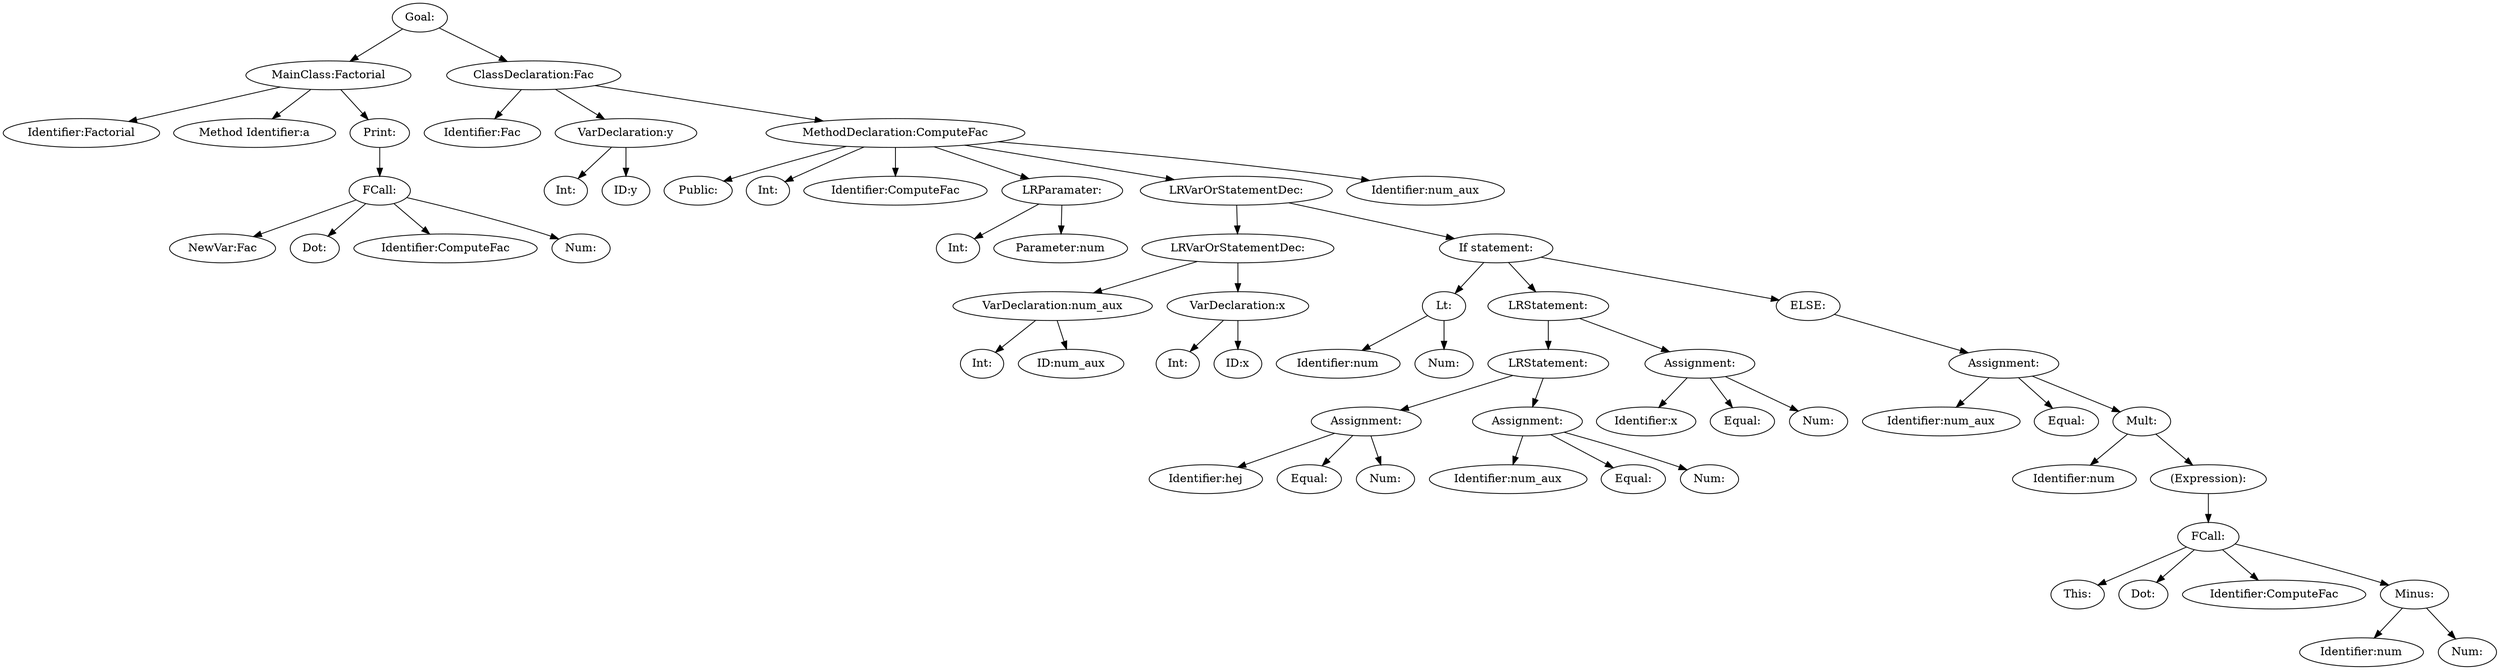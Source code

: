 digraph {
n0 [label="Goal:"];
n1 [label="MainClass:Factorial"];
n2 [label="Identifier:Factorial"];
n1 -> n2
n3 [label="Method Identifier:a"];
n1 -> n3
n4 [label="Print:"];
n5 [label="FCall:"];
n6 [label="NewVar:Fac"];
n5 -> n6
n7 [label="Dot:"];
n5 -> n7
n8 [label="Identifier:ComputeFac"];
n5 -> n8
n9 [label="Num:"];
n5 -> n9
n4 -> n5
n1 -> n4
n0 -> n1
n10 [label="ClassDeclaration:Fac"];
n11 [label="Identifier:Fac"];
n10 -> n11
n12 [label="VarDeclaration:y"];
n13 [label="Int:"];
n12 -> n13
n14 [label="ID:y"];
n12 -> n14
n10 -> n12
n15 [label="MethodDeclaration:ComputeFac"];
n16 [label="Public:"];
n15 -> n16
n17 [label="Int:"];
n15 -> n17
n18 [label="Identifier:ComputeFac"];
n15 -> n18
n19 [label="LRParamater:"];
n20 [label="Int:"];
n19 -> n20
n21 [label="Parameter:num"];
n19 -> n21
n15 -> n19
n22 [label="LRVarOrStatementDec:"];
n23 [label="LRVarOrStatementDec:"];
n24 [label="VarDeclaration:num_aux"];
n25 [label="Int:"];
n24 -> n25
n26 [label="ID:num_aux"];
n24 -> n26
n23 -> n24
n27 [label="VarDeclaration:x"];
n28 [label="Int:"];
n27 -> n28
n29 [label="ID:x"];
n27 -> n29
n23 -> n27
n22 -> n23
n30 [label="If statement:"];
n31 [label="Lt:"];
n32 [label="Identifier:num"];
n31 -> n32
n33 [label="Num:"];
n31 -> n33
n30 -> n31
n34 [label="LRStatement:"];
n35 [label="LRStatement:"];
n36 [label="Assignment:"];
n37 [label="Identifier:hej"];
n36 -> n37
n38 [label="Equal:"];
n36 -> n38
n39 [label="Num:"];
n36 -> n39
n35 -> n36
n40 [label="Assignment:"];
n41 [label="Identifier:num_aux"];
n40 -> n41
n42 [label="Equal:"];
n40 -> n42
n43 [label="Num:"];
n40 -> n43
n35 -> n40
n34 -> n35
n44 [label="Assignment:"];
n45 [label="Identifier:x"];
n44 -> n45
n46 [label="Equal:"];
n44 -> n46
n47 [label="Num:"];
n44 -> n47
n34 -> n44
n30 -> n34
n48 [label="ELSE:"];
n49 [label="Assignment:"];
n50 [label="Identifier:num_aux"];
n49 -> n50
n51 [label="Equal:"];
n49 -> n51
n52 [label="Mult:"];
n53 [label="Identifier:num"];
n52 -> n53
n54 [label="(Expression):"];
n55 [label="FCall:"];
n56 [label="This:"];
n55 -> n56
n57 [label="Dot:"];
n55 -> n57
n58 [label="Identifier:ComputeFac"];
n55 -> n58
n59 [label="Minus:"];
n60 [label="Identifier:num"];
n59 -> n60
n61 [label="Num:"];
n59 -> n61
n55 -> n59
n54 -> n55
n52 -> n54
n49 -> n52
n48 -> n49
n30 -> n48
n22 -> n30
n15 -> n22
n62 [label="Identifier:num_aux"];
n15 -> n62
n10 -> n15
n0 -> n10
}

